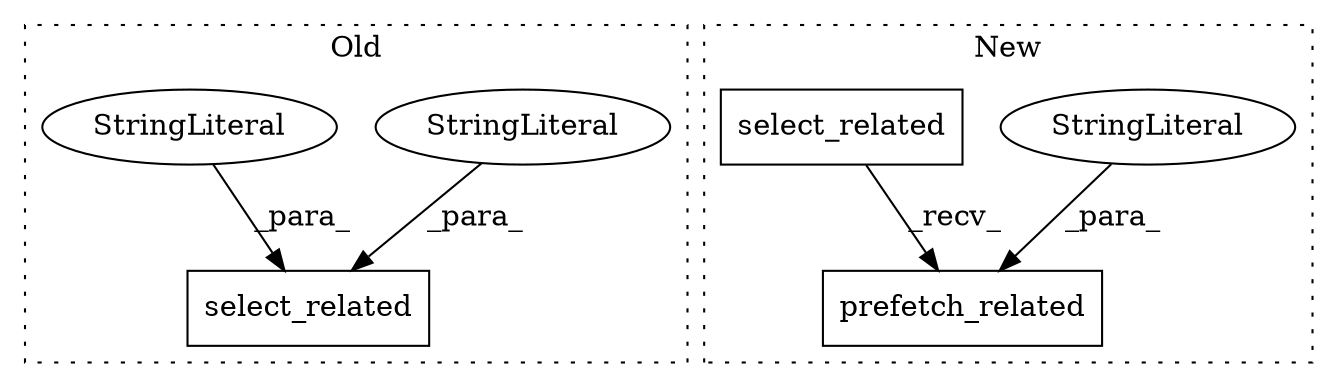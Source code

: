 digraph G {
subgraph cluster0 {
1 [label="select_related" a="32" s="849,986" l="15,1" shape="box"];
3 [label="StringLiteral" a="45" s="916" l="27" shape="ellipse"];
4 [label="StringLiteral" a="45" s="881" l="15" shape="ellipse"];
label = "Old";
style="dotted";
}
subgraph cluster1 {
2 [label="prefetch_related" a="32" s="960,1090" l="17,1" shape="box"];
5 [label="StringLiteral" a="45" s="1057" l="33" shape="ellipse"];
6 [label="select_related" a="32" s="888,911" l="15,1" shape="box"];
label = "New";
style="dotted";
}
3 -> 1 [label="_para_"];
4 -> 1 [label="_para_"];
5 -> 2 [label="_para_"];
6 -> 2 [label="_recv_"];
}